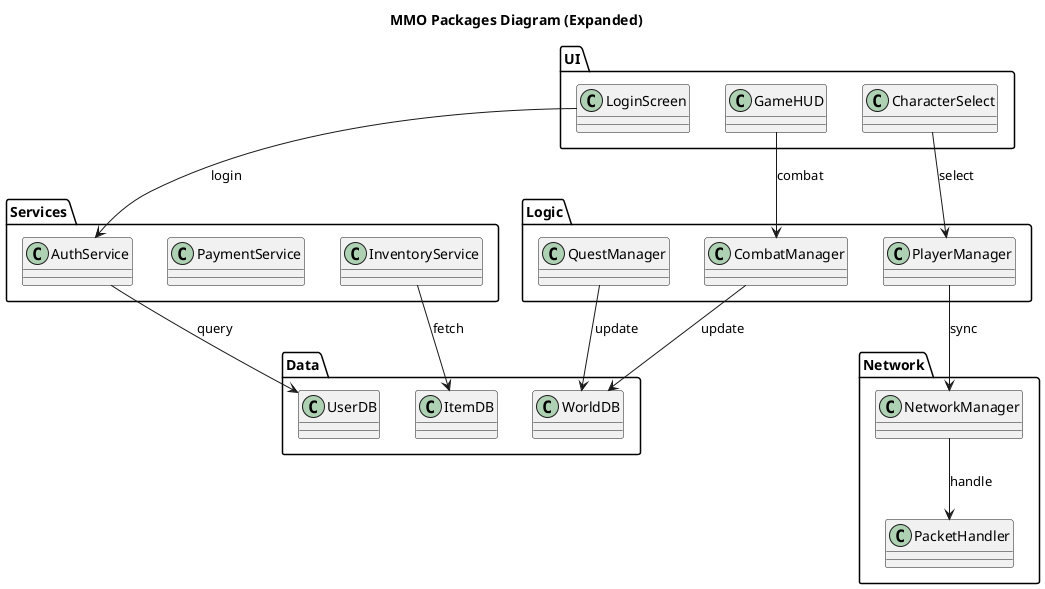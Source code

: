 
@startuml MMO_PackagesDiagram
title MMO Packages Diagram (Expanded)

package "UI" {
  class LoginScreen
  class CharacterSelect
  class GameHUD
}

package "Logic" {
  class PlayerManager
  class CombatManager
  class QuestManager
}

package "Network" {
  class NetworkManager
  class PacketHandler
}

package "Data" {
  class UserDB
  class WorldDB
  class ItemDB
}

package "Services" {
  class AuthService
  class PaymentService
  class InventoryService
}

LoginScreen --> AuthService : login
CharacterSelect --> PlayerManager : select
GameHUD --> CombatManager : combat
PlayerManager --> NetworkManager : sync
NetworkManager --> PacketHandler : handle
AuthService --> UserDB : query
InventoryService --> ItemDB : fetch
CombatManager --> WorldDB : update
QuestManager --> WorldDB : update

@enduml
